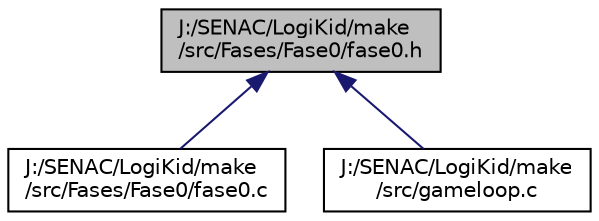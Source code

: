 digraph "J:/SENAC/LogiKid/make/src/Fases/Fase0/fase0.h"
{
  edge [fontname="Helvetica",fontsize="10",labelfontname="Helvetica",labelfontsize="10"];
  node [fontname="Helvetica",fontsize="10",shape=record];
  Node1 [label="J:/SENAC/LogiKid/make\l/src/Fases/Fase0/fase0.h",height=0.2,width=0.4,color="black", fillcolor="grey75", style="filled" fontcolor="black"];
  Node1 -> Node2 [dir="back",color="midnightblue",fontsize="10",style="solid"];
  Node2 [label="J:/SENAC/LogiKid/make\l/src/Fases/Fase0/fase0.c",height=0.2,width=0.4,color="black", fillcolor="white", style="filled",URL="$fase0_8c.html"];
  Node1 -> Node3 [dir="back",color="midnightblue",fontsize="10",style="solid"];
  Node3 [label="J:/SENAC/LogiKid/make\l/src/gameloop.c",height=0.2,width=0.4,color="black", fillcolor="white", style="filled",URL="$gameloop_8c.html"];
}
